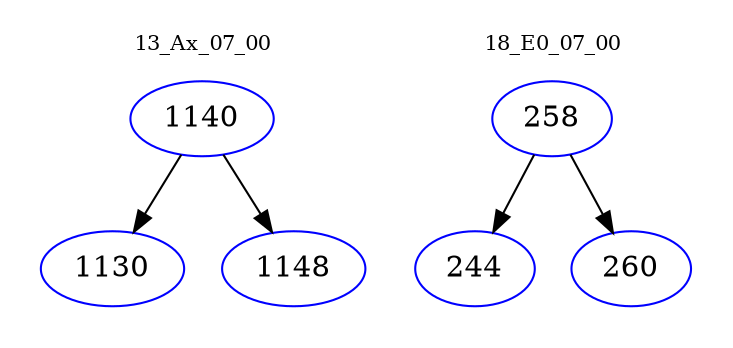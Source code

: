 digraph{
subgraph cluster_0 {
color = white
label = "13_Ax_07_00";
fontsize=10;
T0_1140 [label="1140", color="blue"]
T0_1140 -> T0_1130 [color="black"]
T0_1130 [label="1130", color="blue"]
T0_1140 -> T0_1148 [color="black"]
T0_1148 [label="1148", color="blue"]
}
subgraph cluster_1 {
color = white
label = "18_E0_07_00";
fontsize=10;
T1_258 [label="258", color="blue"]
T1_258 -> T1_244 [color="black"]
T1_244 [label="244", color="blue"]
T1_258 -> T1_260 [color="black"]
T1_260 [label="260", color="blue"]
}
}
